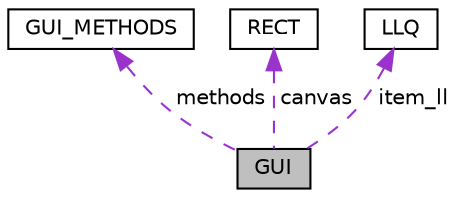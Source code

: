 digraph "GUI"
{
 // LATEX_PDF_SIZE
  edge [fontname="Helvetica",fontsize="10",labelfontname="Helvetica",labelfontsize="10"];
  node [fontname="Helvetica",fontsize="10",shape=record];
  Node1 [label="GUI",height=0.2,width=0.4,color="black", fillcolor="grey75", style="filled", fontcolor="black",tooltip="GUI description and state."];
  Node2 -> Node1 [dir="back",color="darkorchid3",fontsize="10",style="dashed",label=" methods" ,fontname="Helvetica"];
  Node2 [label="GUI_METHODS",height=0.2,width=0.4,color="black", fillcolor="white", style="filled",URL="$group___g_u_i.html#struct_g_u_i___m_e_t_h_o_d_s",tooltip="GUI callbacks."];
  Node3 -> Node1 [dir="back",color="darkorchid3",fontsize="10",style="dashed",label=" canvas" ,fontname="Helvetica"];
  Node3 [label="RECT",height=0.2,width=0.4,color="black", fillcolor="white", style="filled",URL="$group___g_u_i.html#struct_r_e_c_t",tooltip="Rectangle region."];
  Node4 -> Node1 [dir="back",color="darkorchid3",fontsize="10",style="dashed",label=" item_ll" ,fontname="Helvetica"];
  Node4 [label="LLQ",height=0.2,width=0.4,color="black", fillcolor="white", style="filled",URL="$group___s_w_i_l_i_b.html#struct_l_l_q",tooltip="Linked-List header."];
}

